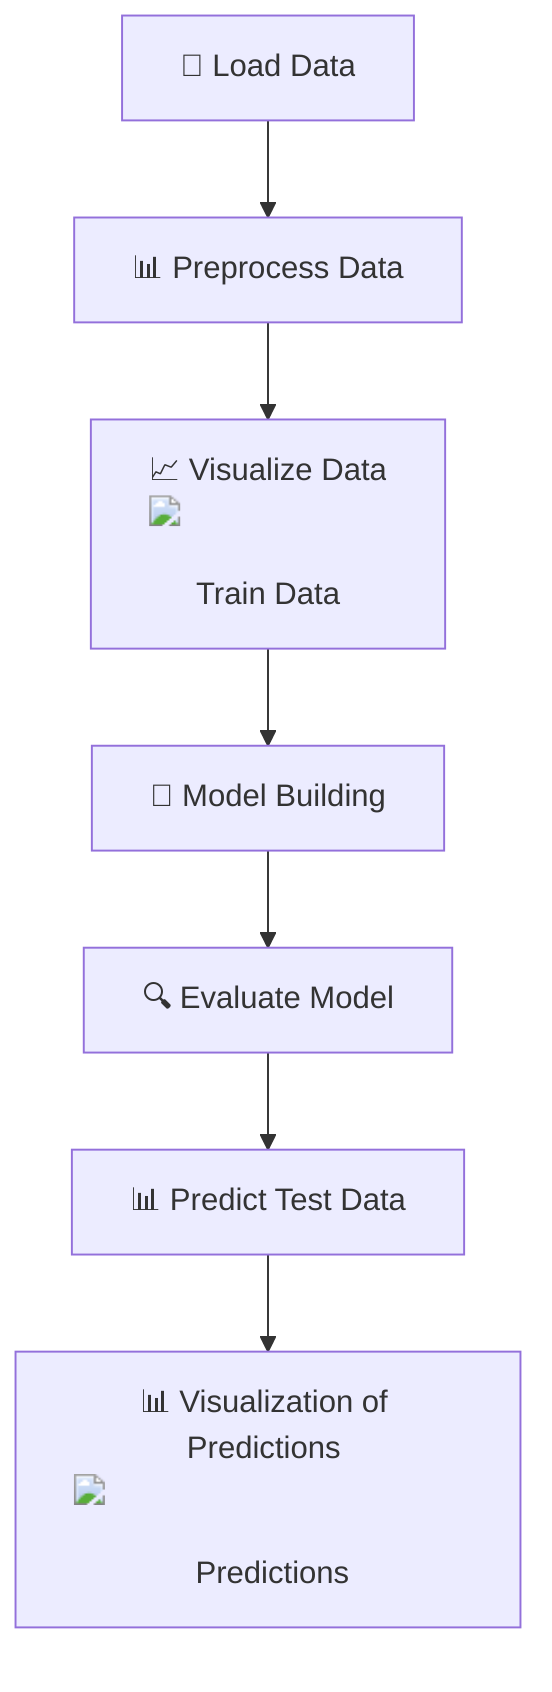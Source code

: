 flowchart TD
    A["📁 Load Data"]
    B["📊 Preprocess Data"]
    C["📈 Visualize Data <img src='dummy_plots/lineplot_template.svg'/> <br/> Train Data"]
    D["🧠 Model Building"]
    E["🔍 Evaluate Model"]
    F["📊 Predict Test Data"]
    G["📊 Visualization of Predictions <img src='dummy_plots/lineplot_template.svg'/> <br/> Predictions"]

    A --> B
    B --> C
    C --> D
    D --> E
    E --> F
    F --> G